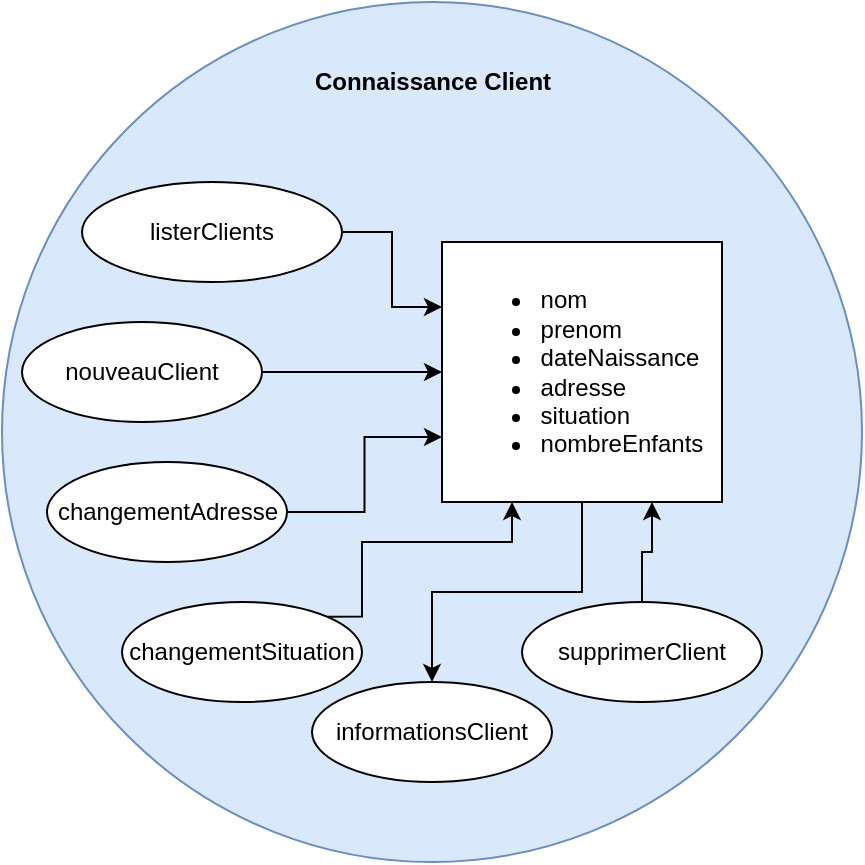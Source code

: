 <mxfile version="20.3.0" type="device"><diagram id="0-Mls9FaiovPc-2EKkJ1" name="Page-1"><mxGraphModel dx="1422" dy="878" grid="1" gridSize="10" guides="1" tooltips="1" connect="1" arrows="1" fold="1" page="1" pageScale="1" pageWidth="850" pageHeight="1100" math="0" shadow="0"><root><mxCell id="0"/><mxCell id="1" parent="0"/><mxCell id="Fi5wqfOYW7eiZVKYaQ8C-2" value="&lt;div&gt;&lt;br&gt;&lt;/div&gt;" style="ellipse;whiteSpace=wrap;html=1;aspect=fixed;align=left;fillColor=#dae8fc;strokeColor=#6c8ebf;" parent="1" vertex="1"><mxGeometry x="160" y="140" width="430" height="430" as="geometry"/></mxCell><mxCell id="Fi5wqfOYW7eiZVKYaQ8C-3" value="Connaissance Client" style="text;html=1;strokeColor=none;fillColor=none;align=center;verticalAlign=middle;whiteSpace=wrap;rounded=0;fontStyle=1" parent="1" vertex="1"><mxGeometry x="302.5" y="170" width="145" height="20" as="geometry"/></mxCell><mxCell id="Fi5wqfOYW7eiZVKYaQ8C-5" value="&lt;blockquote style=&quot;margin: 0 0 0 40px ; border: none ; padding: 0px&quot;&gt;&lt;/blockquote&gt;&lt;ul&gt;&lt;li style=&quot;text-align: left&quot;&gt;&lt;span&gt;nom&lt;/span&gt;&lt;/li&gt;&lt;li style=&quot;text-align: left&quot;&gt;&lt;span&gt;prenom&lt;/span&gt;&lt;/li&gt;&lt;li style=&quot;text-align: left&quot;&gt;&lt;span&gt;dateNaissance&lt;/span&gt;&lt;/li&gt;&lt;li style=&quot;text-align: left&quot;&gt;&lt;span&gt;adresse&lt;/span&gt;&lt;/li&gt;&lt;li style=&quot;text-align: left&quot;&gt;&lt;span&gt;situation&lt;/span&gt;&lt;/li&gt;&lt;li style=&quot;text-align: left&quot;&gt;&lt;span&gt;nombreEnfants&lt;/span&gt;&lt;/li&gt;&lt;/ul&gt;&lt;blockquote style=&quot;margin: 0 0 0 40px ; border: none ; padding: 0px&quot;&gt;&lt;/blockquote&gt;&lt;blockquote style=&quot;margin: 0 0 0 40px ; border: none ; padding: 0px&quot;&gt;&lt;/blockquote&gt;&lt;blockquote style=&quot;margin: 0 0 0 40px ; border: none ; padding: 0px&quot;&gt;&lt;/blockquote&gt;&lt;blockquote style=&quot;margin: 0 0 0 40px ; border: none ; padding: 0px&quot;&gt;&lt;/blockquote&gt;" style="rounded=0;whiteSpace=wrap;html=1;" parent="1" vertex="1"><mxGeometry x="380" y="260" width="140" height="130" as="geometry"/></mxCell><mxCell id="Fi5wqfOYW7eiZVKYaQ8C-9" style="edgeStyle=orthogonalEdgeStyle;rounded=0;orthogonalLoop=1;jettySize=auto;html=1;entryX=0;entryY=0.5;entryDx=0;entryDy=0;" parent="1" source="Fi5wqfOYW7eiZVKYaQ8C-6" target="Fi5wqfOYW7eiZVKYaQ8C-5" edge="1"><mxGeometry relative="1" as="geometry"/></mxCell><mxCell id="Fi5wqfOYW7eiZVKYaQ8C-6" value="nouveauClient" style="ellipse;whiteSpace=wrap;html=1;" parent="1" vertex="1"><mxGeometry x="170" y="300" width="120" height="50" as="geometry"/></mxCell><mxCell id="Fi5wqfOYW7eiZVKYaQ8C-10" style="edgeStyle=orthogonalEdgeStyle;rounded=0;orthogonalLoop=1;jettySize=auto;html=1;entryX=0;entryY=0.75;entryDx=0;entryDy=0;" parent="1" source="Fi5wqfOYW7eiZVKYaQ8C-7" target="Fi5wqfOYW7eiZVKYaQ8C-5" edge="1"><mxGeometry relative="1" as="geometry"/></mxCell><mxCell id="Fi5wqfOYW7eiZVKYaQ8C-7" value="changementAdresse" style="ellipse;whiteSpace=wrap;html=1;" parent="1" vertex="1"><mxGeometry x="182.5" y="370" width="120" height="50" as="geometry"/></mxCell><mxCell id="Fi5wqfOYW7eiZVKYaQ8C-11" style="edgeStyle=orthogonalEdgeStyle;rounded=0;orthogonalLoop=1;jettySize=auto;html=1;exitX=1;exitY=0;exitDx=0;exitDy=0;entryX=0.25;entryY=1;entryDx=0;entryDy=0;" parent="1" source="Fi5wqfOYW7eiZVKYaQ8C-8" target="Fi5wqfOYW7eiZVKYaQ8C-5" edge="1"><mxGeometry relative="1" as="geometry"><Array as="points"><mxPoint x="340" y="410"/><mxPoint x="415" y="410"/></Array></mxGeometry></mxCell><mxCell id="Fi5wqfOYW7eiZVKYaQ8C-8" value="changementSituation" style="ellipse;whiteSpace=wrap;html=1;" parent="1" vertex="1"><mxGeometry x="220" y="440" width="120" height="50" as="geometry"/></mxCell><mxCell id="Fi5wqfOYW7eiZVKYaQ8C-12" value="informationsClient" style="ellipse;whiteSpace=wrap;html=1;" parent="1" vertex="1"><mxGeometry x="315" y="480" width="120" height="50" as="geometry"/></mxCell><mxCell id="Fi5wqfOYW7eiZVKYaQ8C-13" style="edgeStyle=orthogonalEdgeStyle;rounded=0;orthogonalLoop=1;jettySize=auto;html=1;exitX=0.5;exitY=1;exitDx=0;exitDy=0;entryX=0.5;entryY=0;entryDx=0;entryDy=0;" parent="1" source="Fi5wqfOYW7eiZVKYaQ8C-5" target="Fi5wqfOYW7eiZVKYaQ8C-12" edge="1"><mxGeometry relative="1" as="geometry"/></mxCell><mxCell id="WHW-RRjXZpb1jomydV8c-2" style="edgeStyle=orthogonalEdgeStyle;rounded=0;orthogonalLoop=1;jettySize=auto;html=1;entryX=0;entryY=0.25;entryDx=0;entryDy=0;" edge="1" parent="1" source="WHW-RRjXZpb1jomydV8c-1" target="Fi5wqfOYW7eiZVKYaQ8C-5"><mxGeometry relative="1" as="geometry"/></mxCell><mxCell id="WHW-RRjXZpb1jomydV8c-1" value="listerClients" style="ellipse;whiteSpace=wrap;html=1;" vertex="1" parent="1"><mxGeometry x="200" y="230" width="130" height="50" as="geometry"/></mxCell><mxCell id="WHW-RRjXZpb1jomydV8c-4" style="edgeStyle=orthogonalEdgeStyle;rounded=0;orthogonalLoop=1;jettySize=auto;html=1;exitX=0.5;exitY=0;exitDx=0;exitDy=0;entryX=0.75;entryY=1;entryDx=0;entryDy=0;" edge="1" parent="1" source="WHW-RRjXZpb1jomydV8c-3" target="Fi5wqfOYW7eiZVKYaQ8C-5"><mxGeometry relative="1" as="geometry"/></mxCell><mxCell id="WHW-RRjXZpb1jomydV8c-3" value="supprimerClient" style="ellipse;whiteSpace=wrap;html=1;" vertex="1" parent="1"><mxGeometry x="420" y="440" width="120" height="50" as="geometry"/></mxCell></root></mxGraphModel></diagram></mxfile>